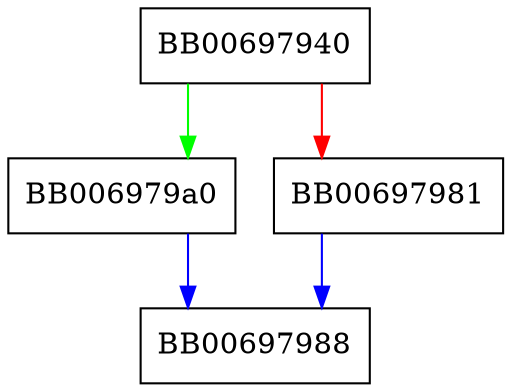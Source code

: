 digraph ccm_aesni_initkey {
  node [shape="box"];
  graph [splines=ortho];
  BB00697940 -> BB006979a0 [color="green"];
  BB00697940 -> BB00697981 [color="red"];
  BB00697981 -> BB00697988 [color="blue"];
  BB006979a0 -> BB00697988 [color="blue"];
}